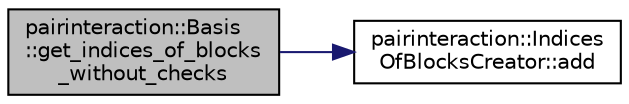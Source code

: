 digraph "pairinteraction::Basis::get_indices_of_blocks_without_checks"
{
 // INTERACTIVE_SVG=YES
 // LATEX_PDF_SIZE
  bgcolor="transparent";
  edge [fontname="Helvetica",fontsize="10",labelfontname="Helvetica",labelfontsize="10"];
  node [fontname="Helvetica",fontsize="10",shape=record];
  rankdir="LR";
  Node1 [label="pairinteraction::Basis\l::get_indices_of_blocks\l_without_checks",height=0.2,width=0.4,color="black", fillcolor="grey75", style="filled", fontcolor="black",tooltip=" "];
  Node1 -> Node2 [color="midnightblue",fontsize="10",style="solid",fontname="Helvetica"];
  Node2 [label="pairinteraction::Indices\lOfBlocksCreator::add",height=0.2,width=0.4,color="black",URL="$classpairinteraction_1_1IndicesOfBlocksCreator.html#abe581ebc18982083405ab8d3651560fd",tooltip=" "];
}
